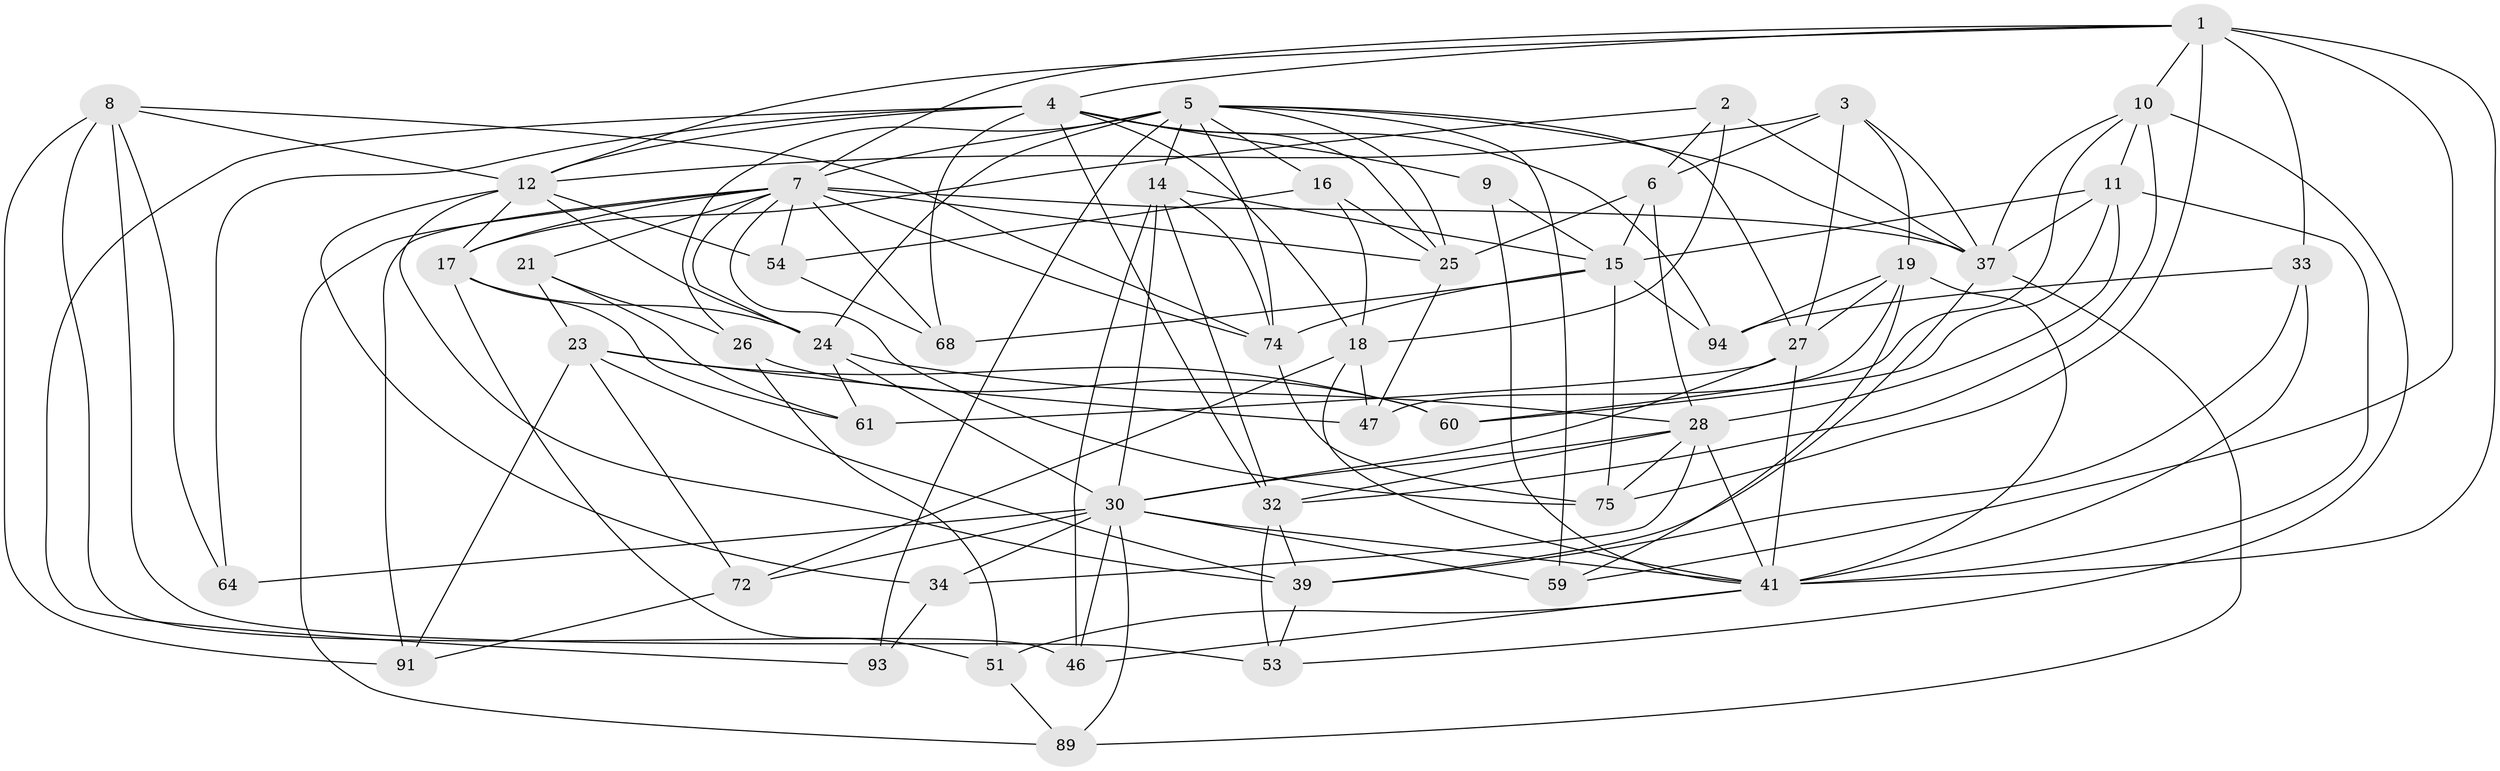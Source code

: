 // original degree distribution, {4: 1.0}
// Generated by graph-tools (version 1.1) at 2025/16/03/09/25 04:16:29]
// undirected, 49 vertices, 141 edges
graph export_dot {
graph [start="1"]
  node [color=gray90,style=filled];
  1 [super="+62+71"];
  2;
  3 [super="+67"];
  4 [super="+49+43"];
  5 [super="+55+69+97"];
  6 [super="+56"];
  7 [super="+58+22"];
  8 [super="+90"];
  9;
  10 [super="+20"];
  11 [super="+29"];
  12 [super="+13"];
  14 [super="+99"];
  15 [super="+98+31"];
  16;
  17 [super="+35"];
  18 [super="+40"];
  19 [super="+70"];
  21;
  23 [super="+66"];
  24 [super="+44+78"];
  25 [super="+63"];
  26;
  27 [super="+83"];
  28 [super="+38+77"];
  30 [super="+36+52+48"];
  32 [super="+86"];
  33;
  34;
  37 [super="+42"];
  39 [super="+79"];
  41 [super="+84+80"];
  46;
  47;
  51;
  53;
  54;
  59;
  60;
  61;
  64;
  68;
  72;
  74 [super="+76"];
  75 [super="+82"];
  89;
  91;
  93;
  94;
  1 -- 10;
  1 -- 33;
  1 -- 75;
  1 -- 59;
  1 -- 7;
  1 -- 12;
  1 -- 4;
  1 -- 41;
  2 -- 37;
  2 -- 18;
  2 -- 17;
  2 -- 6;
  3 -- 19;
  3 -- 27;
  3 -- 6 [weight=2];
  3 -- 12;
  3 -- 37;
  4 -- 68;
  4 -- 93;
  4 -- 64;
  4 -- 94;
  4 -- 32;
  4 -- 18;
  4 -- 9;
  4 -- 12;
  4 -- 25;
  5 -- 26;
  5 -- 59;
  5 -- 16;
  5 -- 24;
  5 -- 93 [weight=2];
  5 -- 14;
  5 -- 27;
  5 -- 25;
  5 -- 74;
  5 -- 37;
  5 -- 7;
  6 -- 28;
  6 -- 25;
  6 -- 15;
  7 -- 68;
  7 -- 54;
  7 -- 25;
  7 -- 75;
  7 -- 37;
  7 -- 74 [weight=2];
  7 -- 17;
  7 -- 21;
  7 -- 24;
  7 -- 89;
  7 -- 91;
  8 -- 64;
  8 -- 53;
  8 -- 91;
  8 -- 46;
  8 -- 74;
  8 -- 12;
  9 -- 41 [weight=2];
  9 -- 15;
  10 -- 37;
  10 -- 60;
  10 -- 53;
  10 -- 32;
  10 -- 11;
  11 -- 60;
  11 -- 41;
  11 -- 28;
  11 -- 37;
  11 -- 15;
  12 -- 54;
  12 -- 34;
  12 -- 24 [weight=2];
  12 -- 39;
  12 -- 17;
  14 -- 32;
  14 -- 74;
  14 -- 15;
  14 -- 46;
  14 -- 30;
  15 -- 94;
  15 -- 74;
  15 -- 75;
  15 -- 68;
  16 -- 54;
  16 -- 18;
  16 -- 25;
  17 -- 51;
  17 -- 61;
  17 -- 24;
  18 -- 72;
  18 -- 41;
  18 -- 47;
  19 -- 59;
  19 -- 94;
  19 -- 27;
  19 -- 47;
  19 -- 41;
  21 -- 23;
  21 -- 61;
  21 -- 26;
  23 -- 60;
  23 -- 91;
  23 -- 72;
  23 -- 47;
  23 -- 39;
  24 -- 28;
  24 -- 61;
  24 -- 30;
  25 -- 47;
  26 -- 51;
  26 -- 60;
  27 -- 61;
  27 -- 30;
  27 -- 41;
  28 -- 34;
  28 -- 41;
  28 -- 32;
  28 -- 75;
  28 -- 30;
  30 -- 64 [weight=2];
  30 -- 34;
  30 -- 89;
  30 -- 46;
  30 -- 72;
  30 -- 59;
  30 -- 41;
  32 -- 53;
  32 -- 39;
  33 -- 94;
  33 -- 39;
  33 -- 41;
  34 -- 93;
  37 -- 39;
  37 -- 89;
  39 -- 53;
  41 -- 46;
  41 -- 51;
  51 -- 89;
  54 -- 68;
  72 -- 91;
  74 -- 75 [weight=2];
}
